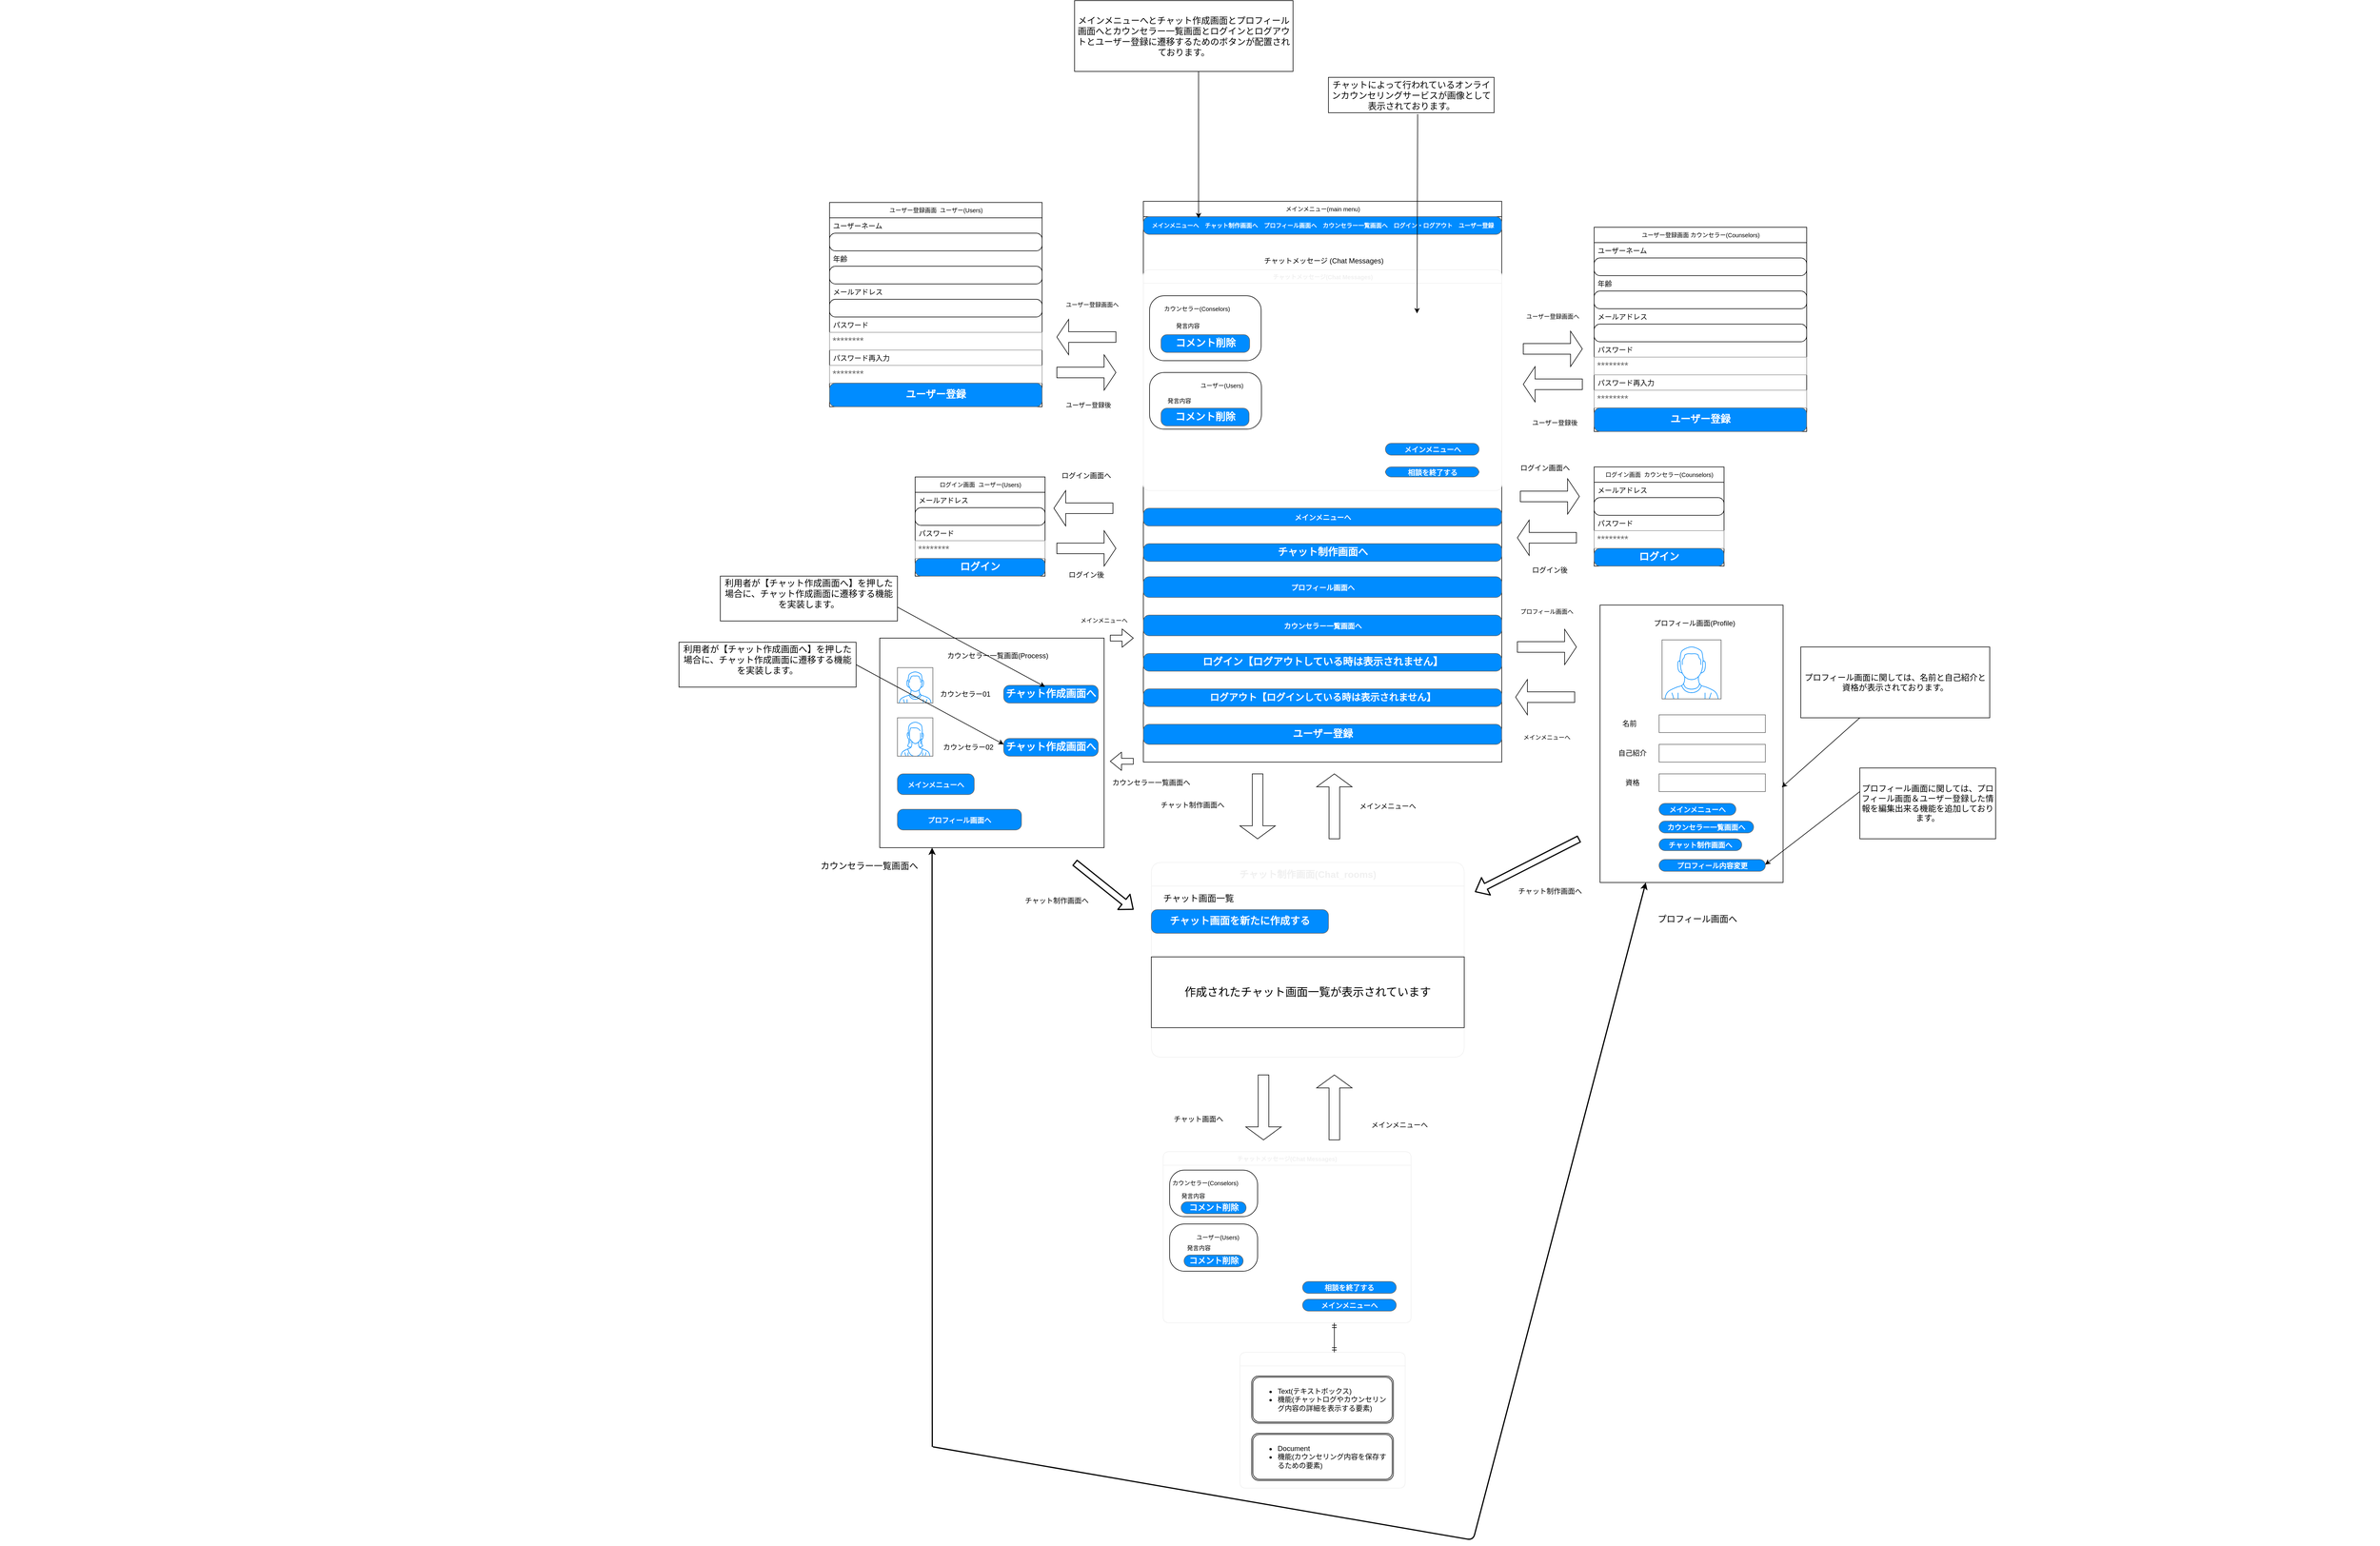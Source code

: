 <mxfile>
    <diagram id="nMnuXORbZ245L0lCiLTD" name="ページ1">
        <mxGraphModel dx="3213" dy="1454" grid="1" gridSize="10" guides="1" tooltips="1" connect="1" arrows="1" fold="1" page="1" pageScale="1" pageWidth="827" pageHeight="1169" math="0" shadow="0">
            <root>
                <mxCell id="0"/>
                <mxCell id="1" parent="0"/>
                <mxCell id="499" value="チャットメッセージ(Chat Messages)" style="swimlane;whiteSpace=wrap;html=1;rounded=1;dashed=0;strokeColor=rgb(240, 240, 240);fontFamily=Helvetica;fontSize=10;fontColor=rgb(240, 240, 240);fillColor=none;align=center;" parent="1" vertex="1">
                    <mxGeometry x="230" y="1500" width="420" height="290" as="geometry"/>
                </mxCell>
                <mxCell id="501" value="発言内容" style="text;html=1;strokeColor=none;fillColor=none;align=center;verticalAlign=middle;whiteSpace=wrap;rounded=0;fontSize=10;" parent="499" vertex="1">
                    <mxGeometry x="20" y="150" width="81" height="25" as="geometry"/>
                </mxCell>
                <mxCell id="502" value="&lt;font style=&quot;font-size: 14px;&quot;&gt;コメント削除&lt;/font&gt;" style="strokeWidth=1;shadow=0;dashed=0;align=center;html=1;shape=mxgraph.mockup.buttons.button;strokeColor=#666666;fontColor=#ffffff;mainText=;buttonStyle=round;fontSize=17;fontStyle=1;fillColor=#008cff;whiteSpace=wrap;" parent="499" vertex="1">
                    <mxGeometry x="35.5" y="175" width="100" height="20" as="geometry"/>
                </mxCell>
                <mxCell id="773" value="&lt;font style=&quot;font-size: 12px;&quot;&gt;メインメニューへ&lt;/font&gt;" style="strokeWidth=1;shadow=0;dashed=0;align=center;html=1;shape=mxgraph.mockup.buttons.button;strokeColor=#666666;fontColor=#ffffff;mainText=;buttonStyle=round;fontSize=17;fontStyle=1;fillColor=#008cff;whiteSpace=wrap;" parent="499" vertex="1">
                    <mxGeometry x="236.25" y="250" width="158.5" height="20" as="geometry"/>
                </mxCell>
                <mxCell id="1051" value="&lt;span style=&quot;font-size: 12px;&quot;&gt;相談を終了する&lt;/span&gt;" style="strokeWidth=1;shadow=0;dashed=0;align=center;html=1;shape=mxgraph.mockup.buttons.button;strokeColor=#666666;fontColor=#ffffff;mainText=;buttonStyle=round;fontSize=17;fontStyle=1;fillColor=#008cff;whiteSpace=wrap;" parent="499" vertex="1">
                    <mxGeometry x="236.25" y="220" width="158.5" height="20" as="geometry"/>
                </mxCell>
                <mxCell id="1909" value="カウンセラー(Conselors)" style="html=1;align=center;verticalAlign=top;rounded=1;absoluteArcSize=1;arcSize=50;dashed=0;spacingTop=10;spacingRight=30;fontSize=10;fillColor=none;" parent="499" vertex="1">
                    <mxGeometry x="11" y="31.25" width="149" height="78.75" as="geometry"/>
                </mxCell>
                <mxCell id="504" value="発言内容" style="text;html=1;strokeColor=none;fillColor=none;align=center;verticalAlign=middle;whiteSpace=wrap;rounded=0;fontSize=10;" parent="499" vertex="1">
                    <mxGeometry x="11" y="60" width="80" height="30" as="geometry"/>
                </mxCell>
                <mxCell id="505" value="&lt;font style=&quot;font-size: 14px;&quot;&gt;コメント削除&lt;/font&gt;" style="strokeWidth=1;shadow=0;dashed=0;align=center;html=1;shape=mxgraph.mockup.buttons.button;strokeColor=#666666;fontColor=#ffffff;mainText=;buttonStyle=round;fontSize=17;fontStyle=1;fillColor=#008cff;whiteSpace=wrap;" parent="499" vertex="1">
                    <mxGeometry x="30.5" y="85" width="110" height="20" as="geometry"/>
                </mxCell>
                <mxCell id="1911" value="ユーザー(Users)" style="html=1;align=right;verticalAlign=top;rounded=1;absoluteArcSize=1;arcSize=50;dashed=0;spacingTop=10;spacingRight=30;fontSize=10;fillColor=none;" parent="499" vertex="1">
                    <mxGeometry x="11" y="122.5" width="149" height="80" as="geometry"/>
                </mxCell>
                <mxCell id="421" value="カウンセリング内容記録と管理画面" style="swimlane;whiteSpace=wrap;html=1;rounded=1;dashed=0;strokeColor=rgb(240, 240, 240);fontFamily=Helvetica;fontSize=10;fontColor=#FFFFFF;startSize=23;fillColor=none;direction=east;" parent="1" vertex="1">
                    <mxGeometry x="360" y="1840" width="280" height="230" as="geometry"/>
                </mxCell>
                <mxCell id="422" value="&lt;ul&gt;&lt;li&gt;&lt;span style=&quot;background-color: initial;&quot;&gt;Text(テキストボックス)&lt;/span&gt;&lt;/li&gt;&lt;li&gt;機能(チャットログやカウンセリング内容の詳細を表示する要素)&lt;/li&gt;&lt;/ul&gt;" style="shape=ext;double=1;rounded=1;whiteSpace=wrap;html=1;align=left;" parent="421" vertex="1">
                    <mxGeometry x="20" y="40" width="240" height="80" as="geometry"/>
                </mxCell>
                <mxCell id="423" value="&lt;ul&gt;&lt;li&gt;Document&lt;/li&gt;&lt;li&gt;機能(カウンセリング内容を保存するための要素)&lt;/li&gt;&lt;/ul&gt;" style="shape=ext;double=1;rounded=1;whiteSpace=wrap;html=1;align=left;" parent="421" vertex="1">
                    <mxGeometry x="20" y="137" width="240" height="80" as="geometry"/>
                </mxCell>
                <mxCell id="651" value="" style="rounded=0;whiteSpace=wrap;html=1;" parent="1" vertex="1">
                    <mxGeometry x="970" y="574" width="310" height="470" as="geometry"/>
                </mxCell>
                <mxCell id="652" value="プロフィール画面(Profile)" style="text;html=1;strokeColor=none;fillColor=none;align=center;verticalAlign=middle;whiteSpace=wrap;rounded=0;" parent="1" vertex="1">
                    <mxGeometry x="995" y="590" width="270" height="30" as="geometry"/>
                </mxCell>
                <mxCell id="653" value="" style="verticalLabelPosition=bottom;shadow=0;dashed=0;align=center;html=1;verticalAlign=top;strokeWidth=1;shape=mxgraph.mockup.containers.userMale;strokeColor=#666666;strokeColor2=#008cff;" parent="1" vertex="1">
                    <mxGeometry x="1075" y="633" width="100" height="100" as="geometry"/>
                </mxCell>
                <mxCell id="654" value="名前" style="text;html=1;strokeColor=none;fillColor=none;align=center;verticalAlign=middle;whiteSpace=wrap;rounded=0;" parent="1" vertex="1">
                    <mxGeometry x="990" y="760" width="60" height="30" as="geometry"/>
                </mxCell>
                <mxCell id="657" value="" style="strokeWidth=1;shadow=0;dashed=0;align=center;html=1;shape=mxgraph.mockup.text.textBox;fontColor=#666666;align=left;fontSize=17;spacingLeft=4;spacingTop=-3;strokeColor=#666666;mainText=" parent="1" vertex="1">
                    <mxGeometry x="1070" y="760" width="180" height="30" as="geometry"/>
                </mxCell>
                <mxCell id="658" value="自己紹介" style="text;html=1;strokeColor=none;fillColor=none;align=center;verticalAlign=middle;whiteSpace=wrap;rounded=0;" parent="1" vertex="1">
                    <mxGeometry x="995" y="810" width="60" height="30" as="geometry"/>
                </mxCell>
                <mxCell id="659" value="" style="strokeWidth=1;shadow=0;dashed=0;align=center;html=1;shape=mxgraph.mockup.text.textBox;fontColor=#666666;align=left;fontSize=17;spacingLeft=4;spacingTop=-3;strokeColor=#666666;mainText=" parent="1" vertex="1">
                    <mxGeometry x="1070" y="810" width="180" height="30" as="geometry"/>
                </mxCell>
                <mxCell id="660" value="資格" style="text;html=1;strokeColor=none;fillColor=none;align=center;verticalAlign=middle;whiteSpace=wrap;rounded=0;" parent="1" vertex="1">
                    <mxGeometry x="990" y="860" width="70" height="30" as="geometry"/>
                </mxCell>
                <mxCell id="661" value="" style="strokeWidth=1;shadow=0;dashed=0;align=center;html=1;shape=mxgraph.mockup.text.textBox;fontColor=#666666;align=left;fontSize=17;spacingLeft=4;spacingTop=-3;strokeColor=#666666;mainText=" parent="1" vertex="1">
                    <mxGeometry x="1070" y="860" width="180" height="30" as="geometry"/>
                </mxCell>
                <mxCell id="664" value="&lt;font style=&quot;font-size: 12px;&quot;&gt;メインメニューへ&lt;/font&gt;" style="strokeWidth=1;shadow=0;dashed=0;align=center;html=1;shape=mxgraph.mockup.buttons.button;strokeColor=#666666;fontColor=#ffffff;mainText=;buttonStyle=round;fontSize=17;fontStyle=1;fillColor=#008cff;whiteSpace=wrap;" parent="1" vertex="1">
                    <mxGeometry x="1070" y="910" width="130" height="20" as="geometry"/>
                </mxCell>
                <mxCell id="666" value="&lt;span style=&quot;font-size: 12px;&quot;&gt;カウンセラー一覧画面へ&lt;/span&gt;" style="strokeWidth=1;shadow=0;dashed=0;align=center;html=1;shape=mxgraph.mockup.buttons.button;strokeColor=#666666;fontColor=#ffffff;mainText=;buttonStyle=round;fontSize=17;fontStyle=1;fillColor=#008cff;whiteSpace=wrap;" parent="1" vertex="1">
                    <mxGeometry x="1070" y="940" width="160" height="20" as="geometry"/>
                </mxCell>
                <mxCell id="669" value="カウンセラー一覧画面(Process)" style="text;html=1;strokeColor=none;fillColor=none;align=center;verticalAlign=middle;whiteSpace=wrap;rounded=0;fontSize=12;" parent="1" vertex="1">
                    <mxGeometry x="-220" y="645" width="340" height="30" as="geometry"/>
                </mxCell>
                <mxCell id="670" value="" style="verticalLabelPosition=bottom;shadow=0;dashed=0;align=center;html=1;verticalAlign=top;strokeWidth=1;shape=mxgraph.mockup.containers.userMale;strokeColor=#666666;strokeColor2=#008cff;fontSize=12;" parent="1" vertex="1">
                    <mxGeometry x="-220" y="680" width="60" height="60" as="geometry"/>
                </mxCell>
                <mxCell id="672" value="" style="verticalLabelPosition=bottom;shadow=0;dashed=0;align=center;html=1;verticalAlign=top;strokeWidth=1;shape=mxgraph.mockup.containers.userFemale;strokeColor=#666666;strokeColor2=#008cff;fontSize=12;" parent="1" vertex="1">
                    <mxGeometry x="-220" y="765" width="60" height="65" as="geometry"/>
                </mxCell>
                <mxCell id="673" value="カウンセラー01" style="text;html=1;strokeColor=none;fillColor=none;align=center;verticalAlign=middle;whiteSpace=wrap;rounded=0;fontSize=12;" parent="1" vertex="1">
                    <mxGeometry x="-150" y="710" width="90" height="30" as="geometry"/>
                </mxCell>
                <mxCell id="674" value="チャット作成画面へ" style="strokeWidth=1;shadow=0;dashed=0;align=center;html=1;shape=mxgraph.mockup.buttons.button;strokeColor=#666666;fontColor=#ffffff;mainText=;buttonStyle=round;fontSize=17;fontStyle=1;fillColor=#008cff;whiteSpace=wrap;" parent="1" vertex="1">
                    <mxGeometry x="-40" y="800" width="160" height="30" as="geometry"/>
                </mxCell>
                <mxCell id="677" value="チャット作成画面へ" style="strokeWidth=1;shadow=0;dashed=0;align=center;html=1;shape=mxgraph.mockup.buttons.button;strokeColor=#666666;fontColor=#ffffff;mainText=;buttonStyle=round;fontSize=17;fontStyle=1;fillColor=#008cff;whiteSpace=wrap;" parent="1" vertex="1">
                    <mxGeometry x="-40" y="710" width="160" height="30" as="geometry"/>
                </mxCell>
                <mxCell id="678" value="カウンセラー02" style="text;html=1;strokeColor=none;fillColor=none;align=center;verticalAlign=middle;whiteSpace=wrap;rounded=0;fontSize=12;" parent="1" vertex="1">
                    <mxGeometry x="-150" y="800" width="100" height="30" as="geometry"/>
                </mxCell>
                <mxCell id="680" value="&lt;span style=&quot;font-size: 12px;&quot;&gt;プロフィール画面へ&lt;/span&gt;" style="strokeWidth=1;shadow=0;dashed=0;align=center;html=1;shape=mxgraph.mockup.buttons.button;strokeColor=#666666;fontColor=#ffffff;mainText=;buttonStyle=round;fontSize=17;fontStyle=1;fillColor=#008cff;whiteSpace=wrap;" parent="1" vertex="1">
                    <mxGeometry x="-220" y="920" width="210" height="35" as="geometry"/>
                </mxCell>
                <mxCell id="681" value="&lt;font style=&quot;font-size: 12px;&quot;&gt;メインメニューへ&lt;/font&gt;" style="strokeWidth=1;shadow=0;dashed=0;align=center;html=1;shape=mxgraph.mockup.buttons.button;strokeColor=#666666;fontColor=#ffffff;mainText=;buttonStyle=round;fontSize=17;fontStyle=1;fillColor=#008cff;whiteSpace=wrap;" parent="1" vertex="1">
                    <mxGeometry x="-220" y="860" width="130" height="35" as="geometry"/>
                </mxCell>
                <mxCell id="779" value="" style="endArrow=classic;html=1;" parent="1" edge="1">
                    <mxGeometry width="50" height="50" relative="1" as="geometry">
                        <mxPoint x="-190" y="580" as="sourcePoint"/>
                        <mxPoint x="-190" y="580" as="targetPoint"/>
                    </mxGeometry>
                </mxCell>
                <mxCell id="931" value="" style="shape=singleArrow;whiteSpace=wrap;html=1;fillColor=none;" parent="1" vertex="1">
                    <mxGeometry x="835" y="360" width="100" height="60" as="geometry"/>
                </mxCell>
                <mxCell id="932" value="" style="shape=singleArrow;direction=west;whiteSpace=wrap;html=1;fillColor=none;" parent="1" vertex="1">
                    <mxGeometry x="830" y="430" width="100" height="60" as="geometry"/>
                </mxCell>
                <mxCell id="934" value="" style="shape=singleArrow;direction=west;whiteSpace=wrap;html=1;fillColor=none;" parent="1" vertex="1">
                    <mxGeometry x="840" y="170" width="100" height="60" as="geometry"/>
                </mxCell>
                <mxCell id="941" value="" style="shape=singleArrow;direction=north;whiteSpace=wrap;html=1;fillColor=none;" parent="1" vertex="1">
                    <mxGeometry x="490" y="860" width="60" height="110" as="geometry"/>
                </mxCell>
                <mxCell id="943" value="" style="shape=singleArrow;direction=south;whiteSpace=wrap;html=1;fillColor=none;" parent="1" vertex="1">
                    <mxGeometry x="360" y="860" width="60" height="110" as="geometry"/>
                </mxCell>
                <mxCell id="952" value="" style="shape=singleArrow;whiteSpace=wrap;html=1;fillColor=none;" parent="1" vertex="1">
                    <mxGeometry x="50" y="448" width="100" height="60" as="geometry"/>
                </mxCell>
                <mxCell id="961" value="" style="shape=singleArrow;whiteSpace=wrap;html=1;fillColor=none;" parent="1" vertex="1">
                    <mxGeometry x="830" y="615" width="100" height="60" as="geometry"/>
                </mxCell>
                <mxCell id="963" value="" style="shape=singleArrow;direction=west;whiteSpace=wrap;html=1;fillColor=none;" parent="1" vertex="1">
                    <mxGeometry x="827" y="700" width="100" height="60" as="geometry"/>
                </mxCell>
                <mxCell id="976" value="" style="shape=flexArrow;endArrow=classic;html=1;" parent="1" edge="1">
                    <mxGeometry width="50" height="50" relative="1" as="geometry">
                        <mxPoint x="140" y="630" as="sourcePoint"/>
                        <mxPoint x="180" y="630" as="targetPoint"/>
                    </mxGeometry>
                </mxCell>
                <mxCell id="977" value="" style="shape=flexArrow;endArrow=classic;html=1;" parent="1" edge="1">
                    <mxGeometry width="50" height="50" relative="1" as="geometry">
                        <mxPoint x="180" y="838.67" as="sourcePoint"/>
                        <mxPoint x="140" y="838.67" as="targetPoint"/>
                    </mxGeometry>
                </mxCell>
                <mxCell id="1004" value="&lt;font style=&quot;font-size: 12px;&quot;&gt;ログイン後&lt;/font&gt;" style="text;html=1;strokeColor=none;fillColor=none;align=center;verticalAlign=middle;whiteSpace=wrap;rounded=0;fontSize=10;" parent="1" vertex="1">
                    <mxGeometry x="830" y="500" width="110" height="30" as="geometry"/>
                </mxCell>
                <mxCell id="1007" value="&lt;font style=&quot;font-size: 11px;&quot;&gt;ユーザー登録後&lt;/font&gt;" style="text;html=1;strokeColor=none;fillColor=none;align=center;verticalAlign=middle;whiteSpace=wrap;rounded=0;fontSize=10;" parent="1" vertex="1">
                    <mxGeometry x="840" y="250" width="107" height="30" as="geometry"/>
                </mxCell>
                <mxCell id="1011" value="" style="shape=singleArrow;whiteSpace=wrap;html=1;fillColor=none;" parent="1" vertex="1">
                    <mxGeometry x="840" y="110" width="100" height="60" as="geometry"/>
                </mxCell>
                <mxCell id="1014" value="ログイン画面へ" style="text;html=1;strokeColor=none;fillColor=none;align=center;verticalAlign=middle;whiteSpace=wrap;rounded=0;fontSize=12;" parent="1" vertex="1">
                    <mxGeometry x="827" y="327" width="100" height="30" as="geometry"/>
                </mxCell>
                <mxCell id="1015" value="&lt;font style=&quot;font-size: 10px;&quot;&gt;ユーザー登録画面へ&lt;/font&gt;" style="text;html=1;strokeColor=none;fillColor=none;align=center;verticalAlign=middle;whiteSpace=wrap;rounded=0;fontSize=12;" parent="1" vertex="1">
                    <mxGeometry x="840" y="70" width="100" height="30" as="geometry"/>
                </mxCell>
                <mxCell id="1016" value="プロフィール画面へ" style="text;html=1;strokeColor=none;fillColor=none;align=center;verticalAlign=middle;whiteSpace=wrap;rounded=0;fontSize=10;" parent="1" vertex="1">
                    <mxGeometry x="830" y="570" width="100" height="30" as="geometry"/>
                </mxCell>
                <mxCell id="1017" value="メインメニューへ" style="text;html=1;strokeColor=none;fillColor=none;align=center;verticalAlign=middle;whiteSpace=wrap;rounded=0;fontSize=10;" parent="1" vertex="1">
                    <mxGeometry x="830" y="782.5" width="100" height="30" as="geometry"/>
                </mxCell>
                <mxCell id="1018" value="&lt;font style=&quot;font-size: 12px;&quot;&gt;メインメニューへ&lt;/font&gt;" style="text;html=1;strokeColor=none;fillColor=none;align=center;verticalAlign=middle;whiteSpace=wrap;rounded=0;fontSize=10;" parent="1" vertex="1">
                    <mxGeometry x="540" y="900" width="141" height="30" as="geometry"/>
                </mxCell>
                <mxCell id="1026" value="&lt;font style=&quot;font-size: 10px;&quot;&gt;ユーザー登録画面へ&lt;/font&gt;" style="text;html=1;strokeColor=none;fillColor=none;align=center;verticalAlign=middle;whiteSpace=wrap;rounded=0;fontSize=12;" parent="1" vertex="1">
                    <mxGeometry x="60" y="50" width="100" height="30" as="geometry"/>
                </mxCell>
                <mxCell id="1028" value="&lt;font style=&quot;font-size: 12px;&quot;&gt;ログイン後&lt;/font&gt;" style="text;html=1;strokeColor=none;fillColor=none;align=center;verticalAlign=middle;whiteSpace=wrap;rounded=0;fontSize=10;" parent="1" vertex="1">
                    <mxGeometry x="45" y="508" width="110" height="30" as="geometry"/>
                </mxCell>
                <mxCell id="1030" value="メインメニューへ" style="text;html=1;strokeColor=none;fillColor=none;align=center;verticalAlign=middle;whiteSpace=wrap;rounded=0;fontSize=10;" parent="1" vertex="1">
                    <mxGeometry x="80" y="585" width="100" height="30" as="geometry"/>
                </mxCell>
                <mxCell id="1031" value="カウンセラー一覧画面へ" style="text;html=1;strokeColor=none;fillColor=none;align=center;verticalAlign=middle;whiteSpace=wrap;rounded=0;fontSize=12;" parent="1" vertex="1">
                    <mxGeometry x="130" y="860" width="160" height="30" as="geometry"/>
                </mxCell>
                <mxCell id="1041" value="カウンセラー一覧画面へ" style="text;html=1;strokeColor=none;fillColor=none;align=center;verticalAlign=middle;whiteSpace=wrap;rounded=0;fontSize=15;" parent="1" vertex="1">
                    <mxGeometry x="-370" y="1000" width="205" height="30" as="geometry"/>
                </mxCell>
                <mxCell id="1043" value="プロフィール画面へ" style="text;html=1;strokeColor=none;fillColor=none;align=center;verticalAlign=middle;whiteSpace=wrap;rounded=0;fontSize=15;" parent="1" vertex="1">
                    <mxGeometry x="1050" y="1090" width="170" height="30" as="geometry"/>
                </mxCell>
                <mxCell id="1148" value="　　　　　　　　　　　　　　　　　" style="text;html=1;strokeColor=none;fillColor=none;align=center;verticalAlign=middle;whiteSpace=wrap;rounded=0;fontSize=12;" parent="1" vertex="1">
                    <mxGeometry x="-1740" y="1200" width="850" height="30" as="geometry"/>
                </mxCell>
                <mxCell id="1387" value="　　　　　　　　　　　　　　　　　" style="text;html=1;strokeColor=none;fillColor=none;align=center;verticalAlign=middle;whiteSpace=wrap;rounded=0;fontSize=12;" parent="1" vertex="1">
                    <mxGeometry x="1840" y="660" width="450" height="30" as="geometry"/>
                </mxCell>
                <mxCell id="1522" value="メインメニュー(main menu)" style="swimlane;fontStyle=0;childLayout=stackLayout;horizontal=1;startSize=26;fillColor=none;horizontalStack=0;resizeParent=1;resizeParentMax=0;resizeLast=0;collapsible=1;marginBottom=0;html=1;align=center;fontSize=10;" parent="1" vertex="1">
                    <mxGeometry x="196.5" y="-110" width="607" height="950" as="geometry"/>
                </mxCell>
                <mxCell id="1523" value="&lt;div style=&quot;font-size: 10px;&quot;&gt;&lt;font style=&quot;font-size: 10px; background-color: initial;&quot;&gt;メインメニューへ　チャット制作画面へ　プロフィール画面へ　カウンセラー一覧画面へ　ログイン・ログアウト　ユーザー登録&lt;/font&gt;&lt;span style=&quot;background-color: initial; font-size: 10px;&quot;&gt;　&lt;/span&gt;&lt;/div&gt;" style="strokeWidth=1;shadow=0;dashed=0;align=center;html=1;shape=mxgraph.mockup.buttons.button;strokeColor=#666666;fontColor=#ffffff;mainText=;buttonStyle=round;fontSize=10;fontStyle=1;fillColor=#008cff;whiteSpace=wrap;" parent="1522" vertex="1">
                    <mxGeometry y="26" width="607" height="30" as="geometry"/>
                </mxCell>
                <mxCell id="1524" value="&amp;nbsp; &amp;nbsp; &amp;nbsp; &amp;nbsp; &amp;nbsp; &amp;nbsp; &amp;nbsp; &amp;nbsp; &amp;nbsp; &amp;nbsp; &amp;nbsp; &amp;nbsp; &amp;nbsp; &amp;nbsp; &amp;nbsp; &amp;nbsp; &amp;nbsp; &amp;nbsp; &amp;nbsp; &amp;nbsp; &amp;nbsp; &amp;nbsp; &amp;nbsp; &amp;nbsp; &amp;nbsp; &amp;nbsp; &amp;nbsp; &amp;nbsp; &amp;nbsp; &amp;nbsp; &amp;nbsp; &amp;nbsp; &amp;nbsp; &amp;nbsp; &amp;nbsp; &amp;nbsp; &amp;nbsp; &amp;nbsp; &amp;nbsp; &amp;nbsp; &amp;nbsp; &amp;nbsp; &amp;nbsp; &amp;nbsp; &amp;nbsp; &amp;nbsp; &amp;nbsp; &amp;nbsp; &amp;nbsp; &amp;nbsp; &amp;nbsp; &amp;nbsp; &amp;nbsp; &amp;nbsp; &amp;nbsp; &amp;nbsp; &amp;nbsp; &amp;nbsp; &amp;nbsp; &amp;nbsp; &amp;nbsp; &amp;nbsp; &amp;nbsp; &amp;nbsp; &amp;nbsp; &amp;nbsp;" style="text;html=1;strokeColor=none;fillColor=none;align=center;verticalAlign=middle;whiteSpace=wrap;rounded=0;" parent="1522" vertex="1">
                    <mxGeometry y="56" width="607" height="30" as="geometry"/>
                </mxCell>
                <mxCell id="1525" value="&amp;nbsp; &amp;nbsp; &amp;nbsp; &amp;nbsp; &amp;nbsp; &amp;nbsp; &amp;nbsp; &amp;nbsp; &amp;nbsp; &amp;nbsp;チャットメッセージ (Chat Messages)&amp;nbsp; &amp;nbsp; &amp;nbsp; &amp;nbsp; &amp;nbsp; &amp;nbsp; &amp;nbsp; &amp;nbsp; &amp;nbsp;&amp;nbsp;" style="text;html=1;strokeColor=none;fillColor=none;align=center;verticalAlign=middle;whiteSpace=wrap;rounded=0;" parent="1522" vertex="1">
                    <mxGeometry y="86" width="607" height="30" as="geometry"/>
                </mxCell>
                <mxCell id="1526" value="チャットメッセージ(Chat Messages)" style="swimlane;whiteSpace=wrap;html=1;rounded=1;dashed=0;strokeColor=rgb(240, 240, 240);fontFamily=Helvetica;fontSize=10;fontColor=rgb(240, 240, 240);fillColor=none;align=center;" parent="1522" vertex="1">
                    <mxGeometry y="116" width="607" height="374" as="geometry"/>
                </mxCell>
                <mxCell id="1527" value="発言内容" style="text;html=1;strokeColor=none;fillColor=none;align=center;verticalAlign=middle;whiteSpace=wrap;rounded=0;fontSize=10;" parent="1526" vertex="1">
                    <mxGeometry x="20" y="209.5" width="81" height="25" as="geometry"/>
                </mxCell>
                <mxCell id="1528" value="コメント削除" style="strokeWidth=1;shadow=0;dashed=0;align=center;html=1;shape=mxgraph.mockup.buttons.button;strokeColor=#666666;fontColor=#ffffff;mainText=;buttonStyle=round;fontSize=17;fontStyle=1;fillColor=#008cff;whiteSpace=wrap;" parent="1526" vertex="1">
                    <mxGeometry x="30" y="234.5" width="149" height="30" as="geometry"/>
                </mxCell>
                <mxCell id="1529" value="カウンセラー(Conselors)" style="html=1;align=center;verticalAlign=top;rounded=1;absoluteArcSize=1;arcSize=50;dashed=0;spacingTop=10;spacingRight=30;fontSize=10;fillColor=none;" parent="1526" vertex="1">
                    <mxGeometry x="10.5" y="44" width="189" height="110" as="geometry"/>
                </mxCell>
                <mxCell id="1530" value="発言内容" style="text;html=1;strokeColor=none;fillColor=none;align=center;verticalAlign=middle;whiteSpace=wrap;rounded=0;fontSize=10;" parent="1526" vertex="1">
                    <mxGeometry x="30" y="80" width="90" height="30" as="geometry"/>
                </mxCell>
                <mxCell id="1531" value="コメント削除" style="strokeWidth=1;shadow=0;dashed=0;align=center;html=1;shape=mxgraph.mockup.buttons.button;strokeColor=#666666;fontColor=#ffffff;mainText=;buttonStyle=round;fontSize=17;fontStyle=1;fillColor=#008cff;whiteSpace=wrap;" parent="1526" vertex="1">
                    <mxGeometry x="30" y="110" width="150" height="30" as="geometry"/>
                </mxCell>
                <mxCell id="1532" value="ユーザー(Users)" style="html=1;align=right;verticalAlign=top;rounded=1;absoluteArcSize=1;arcSize=50;dashed=0;spacingTop=10;spacingRight=30;fontSize=10;fillColor=none;" parent="1526" vertex="1">
                    <mxGeometry x="10.5" y="174" width="189.5" height="96" as="geometry"/>
                </mxCell>
                <mxCell id="1533" value="&lt;span style=&quot;font-size: 12px;&quot;&gt;メインメニューへ&lt;/span&gt;" style="strokeWidth=1;shadow=0;dashed=0;align=center;html=1;shape=mxgraph.mockup.buttons.button;strokeColor=#666666;fontColor=#ffffff;mainText=;buttonStyle=round;fontSize=17;fontStyle=1;fillColor=#008cff;whiteSpace=wrap;" parent="1526" vertex="1">
                    <mxGeometry x="410" y="294" width="158.5" height="20" as="geometry"/>
                </mxCell>
                <mxCell id="1534" value="&lt;span style=&quot;font-size: 12px;&quot;&gt;相談を終了する&lt;/span&gt;" style="strokeWidth=1;shadow=0;dashed=0;align=center;html=1;shape=mxgraph.mockup.buttons.button;strokeColor=#666666;fontColor=#ffffff;mainText=;buttonStyle=round;fontSize=17;fontStyle=1;fillColor=#008cff;whiteSpace=wrap;" parent="1526" vertex="1">
                    <mxGeometry x="410" y="334" width="158.5" height="17" as="geometry"/>
                </mxCell>
                <mxCell id="1535" value="&amp;nbsp; &amp;nbsp; &amp;nbsp; &amp;nbsp; &amp;nbsp; &amp;nbsp; &amp;nbsp; &amp;nbsp; &amp;nbsp; &amp;nbsp; &amp;nbsp; &amp;nbsp; &amp;nbsp; &amp;nbsp; &amp;nbsp; &amp;nbsp; &amp;nbsp; &amp;nbsp; &amp;nbsp; &amp;nbsp; &amp;nbsp; &amp;nbsp; &amp;nbsp; &amp;nbsp; &amp;nbsp; &amp;nbsp; &amp;nbsp; &amp;nbsp; &amp;nbsp; &amp;nbsp; &amp;nbsp; &amp;nbsp; &amp;nbsp; &amp;nbsp; &amp;nbsp; &amp;nbsp; &amp;nbsp; &amp;nbsp; &amp;nbsp; &amp;nbsp; &amp;nbsp; &amp;nbsp; &amp;nbsp; &amp;nbsp; &amp;nbsp; &amp;nbsp; &amp;nbsp; &amp;nbsp; &amp;nbsp; &amp;nbsp; &amp;nbsp; &amp;nbsp; &amp;nbsp; &amp;nbsp; &amp;nbsp; &amp;nbsp; &amp;nbsp; &amp;nbsp; &amp;nbsp; &amp;nbsp; &amp;nbsp; &amp;nbsp; &amp;nbsp; &amp;nbsp; &amp;nbsp; &amp;nbsp; &amp;nbsp;&amp;nbsp;" style="text;html=1;strokeColor=none;fillColor=none;align=center;verticalAlign=middle;whiteSpace=wrap;rounded=0;" parent="1522" vertex="1">
                    <mxGeometry y="490" width="607" height="30" as="geometry"/>
                </mxCell>
                <mxCell id="1536" value="&lt;span style=&quot;font-size: 12px;&quot;&gt;メインメニューへ&lt;/span&gt;" style="strokeWidth=1;shadow=0;dashed=0;align=center;html=1;shape=mxgraph.mockup.buttons.button;strokeColor=#666666;fontColor=#ffffff;mainText=;buttonStyle=round;fontSize=17;fontStyle=1;fillColor=#008cff;whiteSpace=wrap;" parent="1522" vertex="1">
                    <mxGeometry y="520" width="607" height="30" as="geometry"/>
                </mxCell>
                <mxCell id="1537" value="&amp;nbsp; &amp;nbsp; &amp;nbsp; &amp;nbsp; &amp;nbsp; &amp;nbsp; &amp;nbsp; &amp;nbsp; &amp;nbsp; &amp;nbsp; &amp;nbsp; &amp;nbsp; &amp;nbsp; &amp;nbsp; &amp;nbsp; &amp;nbsp; &amp;nbsp; &amp;nbsp; &amp;nbsp; &amp;nbsp; &amp;nbsp; &amp;nbsp; &amp;nbsp; &amp;nbsp; &amp;nbsp; &amp;nbsp; &amp;nbsp; &amp;nbsp; &amp;nbsp; &amp;nbsp; &amp;nbsp; &amp;nbsp; &amp;nbsp; &amp;nbsp; &amp;nbsp; &amp;nbsp; &amp;nbsp; &amp;nbsp; &amp;nbsp; &amp;nbsp; &amp;nbsp; &amp;nbsp; &amp;nbsp; &amp;nbsp; &amp;nbsp; &amp;nbsp; &amp;nbsp; &amp;nbsp; &amp;nbsp; &amp;nbsp; &amp;nbsp; &amp;nbsp; &amp;nbsp; &amp;nbsp; &amp;nbsp; &amp;nbsp; &amp;nbsp; &amp;nbsp; &amp;nbsp; &amp;nbsp; &amp;nbsp; &amp;nbsp; &amp;nbsp; &amp;nbsp; &amp;nbsp; &amp;nbsp;" style="text;html=1;strokeColor=none;fillColor=none;align=center;verticalAlign=middle;whiteSpace=wrap;rounded=0;" parent="1522" vertex="1">
                    <mxGeometry y="550" width="607" height="30" as="geometry"/>
                </mxCell>
                <mxCell id="1538" value="チャット制作画面へ" style="strokeWidth=1;shadow=0;dashed=0;align=center;html=1;shape=mxgraph.mockup.buttons.button;strokeColor=#666666;fontColor=#ffffff;mainText=;buttonStyle=round;fontSize=17;fontStyle=1;fillColor=#008cff;whiteSpace=wrap;" parent="1522" vertex="1">
                    <mxGeometry y="580" width="607" height="30" as="geometry"/>
                </mxCell>
                <mxCell id="1539" style="text;strokeColor=none;fillColor=none;align=left;verticalAlign=top;spacingLeft=4;spacingRight=4;overflow=hidden;rotatable=0;points=[[0,0.5],[1,0.5]];portConstraint=eastwest;whiteSpace=wrap;html=1;" parent="1522" vertex="1">
                    <mxGeometry y="610" width="607" height="26" as="geometry"/>
                </mxCell>
                <mxCell id="1540" value="&lt;span style=&quot;font-size: 12px;&quot;&gt;プロフィール画面へ&lt;/span&gt;" style="strokeWidth=1;shadow=0;dashed=0;align=center;html=1;shape=mxgraph.mockup.buttons.button;strokeColor=#666666;fontColor=#ffffff;mainText=;buttonStyle=round;fontSize=17;fontStyle=1;fillColor=#008cff;whiteSpace=wrap;" parent="1522" vertex="1">
                    <mxGeometry y="636" width="607" height="35" as="geometry"/>
                </mxCell>
                <mxCell id="1541" value="　　　　　　　　　　　　　　　　　" style="text;html=1;strokeColor=none;fillColor=none;align=center;verticalAlign=middle;whiteSpace=wrap;rounded=0;fontSize=12;" parent="1522" vertex="1">
                    <mxGeometry y="671" width="607" height="30" as="geometry"/>
                </mxCell>
                <mxCell id="1542" value="&lt;span style=&quot;font-size: 12px;&quot;&gt;カウンセラー一覧画面へ&lt;/span&gt;" style="strokeWidth=1;shadow=0;dashed=0;align=center;html=1;shape=mxgraph.mockup.buttons.button;strokeColor=#666666;fontColor=#ffffff;mainText=;buttonStyle=round;fontSize=17;fontStyle=1;fillColor=#008cff;whiteSpace=wrap;" parent="1522" vertex="1">
                    <mxGeometry y="701" width="607" height="35" as="geometry"/>
                </mxCell>
                <mxCell id="1543" value="　　　　　　　　　　　　　　　　　" style="text;html=1;strokeColor=none;fillColor=none;align=center;verticalAlign=middle;whiteSpace=wrap;rounded=0;fontSize=12;" parent="1522" vertex="1">
                    <mxGeometry y="736" width="607" height="30" as="geometry"/>
                </mxCell>
                <mxCell id="1544" value="ログイン【ログアウトしている時は表示されません】" style="strokeWidth=1;shadow=0;dashed=0;align=center;html=1;shape=mxgraph.mockup.buttons.button;strokeColor=#666666;fontColor=#ffffff;mainText=;buttonStyle=round;fontSize=17;fontStyle=1;fillColor=#008cff;whiteSpace=wrap;" parent="1522" vertex="1">
                    <mxGeometry y="766" width="607" height="30" as="geometry"/>
                </mxCell>
                <mxCell id="1545" value="　　　　　　　　　　　　　　　　　" style="text;html=1;strokeColor=none;fillColor=none;align=center;verticalAlign=middle;whiteSpace=wrap;rounded=0;fontSize=12;" parent="1522" vertex="1">
                    <mxGeometry y="796" width="607" height="30" as="geometry"/>
                </mxCell>
                <mxCell id="1546" value="&lt;font style=&quot;font-size: 16px;&quot;&gt;ログアウト【ログインしている時は表示されません】&lt;/font&gt;" style="strokeWidth=1;shadow=0;dashed=0;align=center;html=1;shape=mxgraph.mockup.buttons.button;strokeColor=#666666;fontColor=#ffffff;mainText=;buttonStyle=round;fontSize=17;fontStyle=1;fillColor=#008cff;whiteSpace=wrap;" parent="1522" vertex="1">
                    <mxGeometry y="826" width="607" height="30" as="geometry"/>
                </mxCell>
                <mxCell id="1547" value="　　　　　　　　　　　　　　　　　" style="text;html=1;strokeColor=none;fillColor=none;align=center;verticalAlign=middle;whiteSpace=wrap;rounded=0;fontSize=12;" parent="1522" vertex="1">
                    <mxGeometry y="856" width="607" height="30" as="geometry"/>
                </mxCell>
                <mxCell id="1548" value="ユーザー登録" style="strokeWidth=1;shadow=0;dashed=0;align=center;html=1;shape=mxgraph.mockup.buttons.button;strokeColor=#666666;fontColor=#ffffff;mainText=;buttonStyle=round;fontSize=17;fontStyle=1;fillColor=#008cff;whiteSpace=wrap;" parent="1522" vertex="1">
                    <mxGeometry y="886" width="607" height="34" as="geometry"/>
                </mxCell>
                <mxCell id="1549" value="&amp;nbsp; &amp;nbsp; &amp;nbsp; &amp;nbsp; &amp;nbsp; &amp;nbsp; &amp;nbsp; &amp;nbsp; &amp;nbsp; &amp;nbsp; &amp;nbsp; &amp;nbsp; &amp;nbsp; &amp;nbsp; &amp;nbsp; &amp;nbsp; &amp;nbsp; &amp;nbsp; &amp;nbsp; &amp;nbsp; &amp;nbsp; &amp;nbsp; &amp;nbsp; &amp;nbsp; &amp;nbsp; &amp;nbsp; &amp;nbsp; &amp;nbsp; &amp;nbsp; &amp;nbsp; &amp;nbsp; &amp;nbsp; &amp;nbsp; &amp;nbsp; &amp;nbsp; &amp;nbsp; &amp;nbsp; &amp;nbsp; &amp;nbsp; &amp;nbsp; &amp;nbsp; &amp;nbsp; &amp;nbsp; &amp;nbsp; &amp;nbsp; &amp;nbsp; &amp;nbsp; &amp;nbsp; &amp;nbsp; &amp;nbsp; &amp;nbsp; &amp;nbsp; &amp;nbsp; &amp;nbsp; &amp;nbsp; &amp;nbsp; &amp;nbsp; &amp;nbsp; &amp;nbsp; &amp;nbsp; &amp;nbsp; &amp;nbsp; &amp;nbsp; &amp;nbsp; &amp;nbsp; &amp;nbsp;" style="text;html=1;strokeColor=none;fillColor=none;align=center;verticalAlign=middle;whiteSpace=wrap;rounded=0;" parent="1522" vertex="1">
                    <mxGeometry y="920" width="607" height="30" as="geometry"/>
                </mxCell>
                <mxCell id="1662" value="" style="endArrow=classic;html=1;fontSize=15;startArrow=none;exitX=0.182;exitY=1.04;exitDx=0;exitDy=0;exitPerimeter=0;" parent="1" edge="1">
                    <mxGeometry width="50" height="50" relative="1" as="geometry">
                        <mxPoint x="661.051" y="-257.6" as="sourcePoint"/>
                        <mxPoint x="660" y="80.0" as="targetPoint"/>
                        <Array as="points"/>
                    </mxGeometry>
                </mxCell>
                <mxCell id="1663" value="チャットによって行われているオンラインカウンセリングサービスが画像として表示されております。" style="rounded=0;whiteSpace=wrap;html=1;fontSize=15;fillColor=none;" parent="1" vertex="1">
                    <mxGeometry x="510" y="-320" width="280.5" height="60" as="geometry"/>
                </mxCell>
                <mxCell id="1715" value="&lt;font style=&quot;font-size: 14px;&quot;&gt;プロフィール画面に関しては、名前と自己紹介と資格が表示されております。&lt;br&gt;&lt;/font&gt;" style="rounded=0;whiteSpace=wrap;html=1;" parent="1" vertex="1">
                    <mxGeometry x="1310" y="645" width="320" height="120" as="geometry"/>
                </mxCell>
                <mxCell id="1717" value="" style="endArrow=classic;html=1;fontSize=10;entryX=0.993;entryY=0.657;entryDx=0;entryDy=0;entryPerimeter=0;" parent="1" target="651" edge="1">
                    <mxGeometry width="50" height="50" relative="1" as="geometry">
                        <mxPoint x="1410" y="765" as="sourcePoint"/>
                        <mxPoint x="1340" y="935" as="targetPoint"/>
                    </mxGeometry>
                </mxCell>
                <mxCell id="1726" value="ログイン画面&amp;nbsp; カウンセラー(Counselors)" style="swimlane;fontStyle=0;childLayout=stackLayout;horizontal=1;startSize=26;fillColor=none;horizontalStack=0;resizeParent=1;resizeParentMax=0;resizeLast=0;collapsible=1;marginBottom=0;html=1;fontSize=10;align=center;" parent="1" vertex="1">
                    <mxGeometry x="960" y="340" width="220" height="168" as="geometry"/>
                </mxCell>
                <mxCell id="1729" value="メールアドレス" style="text;strokeColor=none;fillColor=none;align=left;verticalAlign=top;spacingLeft=4;spacingRight=4;overflow=hidden;rotatable=0;points=[[0,0.5],[1,0.5]];portConstraint=eastwest;whiteSpace=wrap;html=1;" parent="1726" vertex="1">
                    <mxGeometry y="26" width="220" height="26" as="geometry"/>
                </mxCell>
                <mxCell id="1730" value="" style="strokeWidth=1;shadow=0;dashed=0;align=center;html=1;shape=mxgraph.mockup.buttons.button;mainText=;buttonStyle=round;fontSize=17;fontStyle=1;fillColor=none;whiteSpace=wrap;" parent="1726" vertex="1">
                    <mxGeometry y="52" width="220" height="30" as="geometry"/>
                </mxCell>
                <mxCell id="1731" value="パスワード" style="text;strokeColor=none;fillColor=none;align=left;verticalAlign=top;spacingLeft=4;spacingRight=4;overflow=hidden;rotatable=0;points=[[0,0.5],[1,0.5]];portConstraint=eastwest;whiteSpace=wrap;html=1;" parent="1726" vertex="1">
                    <mxGeometry y="82" width="220" height="26" as="geometry"/>
                </mxCell>
                <mxCell id="1732" value="********" style="strokeWidth=1;shadow=0;dashed=0;align=center;html=1;shape=mxgraph.mockup.forms.pwField;strokeColor=#999999;mainText=;align=left;fontColor=#666666;fontSize=17;spacingLeft=3;" parent="1726" vertex="1">
                    <mxGeometry y="108" width="220" height="30" as="geometry"/>
                </mxCell>
                <mxCell id="1733" value="ログイン" style="strokeWidth=1;shadow=0;dashed=0;align=center;html=1;shape=mxgraph.mockup.buttons.button;strokeColor=#666666;fontColor=#ffffff;mainText=;buttonStyle=round;fontSize=17;fontStyle=1;fillColor=#008cff;whiteSpace=wrap;" parent="1726" vertex="1">
                    <mxGeometry y="138" width="220" height="30" as="geometry"/>
                </mxCell>
                <mxCell id="1796" value="ログイン画面へ" style="text;html=1;strokeColor=none;fillColor=none;align=center;verticalAlign=middle;whiteSpace=wrap;rounded=0;fontSize=12;" parent="1" vertex="1">
                    <mxGeometry x="50" y="340" width="100" height="30" as="geometry"/>
                </mxCell>
                <mxCell id="1797" value="" style="shape=singleArrow;direction=west;whiteSpace=wrap;html=1;fillColor=none;" parent="1" vertex="1">
                    <mxGeometry x="45" y="380" width="100" height="60" as="geometry"/>
                </mxCell>
                <mxCell id="1801" value="ログイン画面&amp;nbsp; ユーザー(Users)" style="swimlane;fontStyle=0;childLayout=stackLayout;horizontal=1;startSize=26;fillColor=none;horizontalStack=0;resizeParent=1;resizeParentMax=0;resizeLast=0;collapsible=1;marginBottom=0;html=1;align=center;fontSize=10;" parent="1" vertex="1">
                    <mxGeometry x="-190" y="357" width="220" height="168" as="geometry"/>
                </mxCell>
                <mxCell id="1804" value="メールアドレス" style="text;strokeColor=none;fillColor=none;align=left;verticalAlign=top;spacingLeft=4;spacingRight=4;overflow=hidden;rotatable=0;points=[[0,0.5],[1,0.5]];portConstraint=eastwest;whiteSpace=wrap;html=1;" parent="1801" vertex="1">
                    <mxGeometry y="26" width="220" height="26" as="geometry"/>
                </mxCell>
                <mxCell id="1805" value="" style="strokeWidth=1;shadow=0;dashed=0;align=center;html=1;shape=mxgraph.mockup.buttons.button;mainText=;buttonStyle=round;fontSize=17;fontStyle=1;fillColor=none;whiteSpace=wrap;" parent="1801" vertex="1">
                    <mxGeometry y="52" width="220" height="30" as="geometry"/>
                </mxCell>
                <mxCell id="1806" value="パスワード" style="text;strokeColor=none;fillColor=none;align=left;verticalAlign=top;spacingLeft=4;spacingRight=4;overflow=hidden;rotatable=0;points=[[0,0.5],[1,0.5]];portConstraint=eastwest;whiteSpace=wrap;html=1;" parent="1801" vertex="1">
                    <mxGeometry y="82" width="220" height="26" as="geometry"/>
                </mxCell>
                <mxCell id="1807" value="********" style="strokeWidth=1;shadow=0;dashed=0;align=center;html=1;shape=mxgraph.mockup.forms.pwField;strokeColor=#999999;mainText=;align=left;fontColor=#666666;fontSize=17;spacingLeft=3;" parent="1801" vertex="1">
                    <mxGeometry y="108" width="220" height="30" as="geometry"/>
                </mxCell>
                <mxCell id="1808" value="ログイン" style="strokeWidth=1;shadow=0;dashed=0;align=center;html=1;shape=mxgraph.mockup.buttons.button;strokeColor=#666666;fontColor=#ffffff;mainText=;buttonStyle=round;fontSize=17;fontStyle=1;fillColor=#008cff;whiteSpace=wrap;" parent="1801" vertex="1">
                    <mxGeometry y="138" width="220" height="30" as="geometry"/>
                </mxCell>
                <mxCell id="1828" value="" style="shape=singleArrow;direction=west;whiteSpace=wrap;html=1;fillColor=none;" parent="1" vertex="1">
                    <mxGeometry x="50" y="90" width="100" height="60" as="geometry"/>
                </mxCell>
                <mxCell id="1829" value="" style="shape=singleArrow;whiteSpace=wrap;html=1;fillColor=none;" parent="1" vertex="1">
                    <mxGeometry x="50" y="150" width="100" height="60" as="geometry"/>
                </mxCell>
                <mxCell id="1839" value="ユーザー登録画面 カウンセラー(Counselors)" style="swimlane;fontStyle=0;childLayout=stackLayout;horizontal=1;startSize=26;fillColor=none;horizontalStack=0;resizeParent=1;resizeParentMax=0;resizeLast=0;collapsible=1;marginBottom=0;html=1;align=center;fontSize=10;" parent="1" vertex="1">
                    <mxGeometry x="960" y="-66" width="360" height="346" as="geometry"/>
                </mxCell>
                <mxCell id="1840" value="ユーザーネーム" style="text;strokeColor=none;fillColor=none;align=left;verticalAlign=top;spacingLeft=4;spacingRight=4;overflow=hidden;rotatable=0;points=[[0,0.5],[1,0.5]];portConstraint=eastwest;whiteSpace=wrap;html=1;" parent="1839" vertex="1">
                    <mxGeometry y="26" width="360" height="26" as="geometry"/>
                </mxCell>
                <mxCell id="1841" value="" style="strokeWidth=1;shadow=0;dashed=0;align=center;html=1;shape=mxgraph.mockup.buttons.button;mainText=;buttonStyle=round;fontSize=17;fontStyle=1;fillColor=none;whiteSpace=wrap;" parent="1839" vertex="1">
                    <mxGeometry y="52" width="360" height="30" as="geometry"/>
                </mxCell>
                <mxCell id="1842" value="年齢" style="text;strokeColor=none;fillColor=none;align=left;verticalAlign=top;spacingLeft=4;spacingRight=4;overflow=hidden;rotatable=0;points=[[0,0.5],[1,0.5]];portConstraint=eastwest;whiteSpace=wrap;html=1;" parent="1839" vertex="1">
                    <mxGeometry y="82" width="360" height="26" as="geometry"/>
                </mxCell>
                <mxCell id="1843" value="" style="strokeWidth=1;shadow=0;dashed=0;align=center;html=1;shape=mxgraph.mockup.buttons.button;mainText=;buttonStyle=round;fontSize=17;fontStyle=1;fillColor=none;whiteSpace=wrap;" parent="1839" vertex="1">
                    <mxGeometry y="108" width="360" height="30" as="geometry"/>
                </mxCell>
                <mxCell id="1844" value="メールアドレス" style="text;strokeColor=none;fillColor=none;align=left;verticalAlign=top;spacingLeft=4;spacingRight=4;overflow=hidden;rotatable=0;points=[[0,0.5],[1,0.5]];portConstraint=eastwest;whiteSpace=wrap;html=1;" parent="1839" vertex="1">
                    <mxGeometry y="138" width="360" height="26" as="geometry"/>
                </mxCell>
                <mxCell id="1845" value="" style="strokeWidth=1;shadow=0;dashed=0;align=center;html=1;shape=mxgraph.mockup.buttons.button;mainText=;buttonStyle=round;fontSize=17;fontStyle=1;fillColor=none;whiteSpace=wrap;" parent="1839" vertex="1">
                    <mxGeometry y="164" width="360" height="30" as="geometry"/>
                </mxCell>
                <mxCell id="1846" value="パスワード" style="text;strokeColor=none;fillColor=none;align=left;verticalAlign=top;spacingLeft=4;spacingRight=4;overflow=hidden;rotatable=0;points=[[0,0.5],[1,0.5]];portConstraint=eastwest;whiteSpace=wrap;html=1;" parent="1839" vertex="1">
                    <mxGeometry y="194" width="360" height="26" as="geometry"/>
                </mxCell>
                <mxCell id="1847" value="********" style="strokeWidth=1;shadow=0;dashed=0;align=center;html=1;shape=mxgraph.mockup.forms.pwField;strokeColor=#999999;mainText=;align=left;fontColor=#666666;fontSize=17;spacingLeft=3;" parent="1839" vertex="1">
                    <mxGeometry y="220" width="360" height="30" as="geometry"/>
                </mxCell>
                <mxCell id="1848" value="パスワード再入力&lt;br&gt;" style="text;strokeColor=none;fillColor=none;align=left;verticalAlign=top;spacingLeft=4;spacingRight=4;overflow=hidden;rotatable=0;points=[[0,0.5],[1,0.5]];portConstraint=eastwest;whiteSpace=wrap;html=1;" parent="1839" vertex="1">
                    <mxGeometry y="250" width="360" height="26" as="geometry"/>
                </mxCell>
                <mxCell id="1849" value="********" style="strokeWidth=1;shadow=0;dashed=0;align=center;html=1;shape=mxgraph.mockup.forms.pwField;strokeColor=#999999;mainText=;align=left;fontColor=#666666;fontSize=17;spacingLeft=3;" parent="1839" vertex="1">
                    <mxGeometry y="276" width="360" height="30" as="geometry"/>
                </mxCell>
                <mxCell id="1850" value="ユーザー登録" style="strokeWidth=1;shadow=0;dashed=0;align=center;html=1;shape=mxgraph.mockup.buttons.button;strokeColor=#666666;fontColor=#ffffff;mainText=;buttonStyle=round;fontSize=17;fontStyle=1;fillColor=#008cff;whiteSpace=wrap;" parent="1839" vertex="1">
                    <mxGeometry y="306" width="360" height="40" as="geometry"/>
                </mxCell>
                <mxCell id="1851" value="&lt;font style=&quot;font-size: 10px;&quot;&gt;ユーザー登録画面&amp;nbsp; ユーザー(Users)&lt;/font&gt;" style="swimlane;fontStyle=0;childLayout=stackLayout;horizontal=1;startSize=26;fillColor=none;horizontalStack=0;resizeParent=1;resizeParentMax=0;resizeLast=0;collapsible=1;marginBottom=0;html=1;align=center;fontSize=10;" parent="1" vertex="1">
                    <mxGeometry x="-335" y="-108" width="360" height="346" as="geometry"/>
                </mxCell>
                <mxCell id="1852" value="ユーザーネーム" style="text;strokeColor=none;fillColor=none;align=left;verticalAlign=top;spacingLeft=4;spacingRight=4;overflow=hidden;rotatable=0;points=[[0,0.5],[1,0.5]];portConstraint=eastwest;whiteSpace=wrap;html=1;" parent="1851" vertex="1">
                    <mxGeometry y="26" width="360" height="26" as="geometry"/>
                </mxCell>
                <mxCell id="1853" value="" style="strokeWidth=1;shadow=0;dashed=0;align=center;html=1;shape=mxgraph.mockup.buttons.button;mainText=;buttonStyle=round;fontSize=17;fontStyle=1;fillColor=none;whiteSpace=wrap;" parent="1851" vertex="1">
                    <mxGeometry y="52" width="360" height="30" as="geometry"/>
                </mxCell>
                <mxCell id="1854" value="年齢" style="text;strokeColor=none;fillColor=none;align=left;verticalAlign=top;spacingLeft=4;spacingRight=4;overflow=hidden;rotatable=0;points=[[0,0.5],[1,0.5]];portConstraint=eastwest;whiteSpace=wrap;html=1;" parent="1851" vertex="1">
                    <mxGeometry y="82" width="360" height="26" as="geometry"/>
                </mxCell>
                <mxCell id="1855" value="" style="strokeWidth=1;shadow=0;dashed=0;align=center;html=1;shape=mxgraph.mockup.buttons.button;mainText=;buttonStyle=round;fontSize=17;fontStyle=1;fillColor=none;whiteSpace=wrap;" parent="1851" vertex="1">
                    <mxGeometry y="108" width="360" height="30" as="geometry"/>
                </mxCell>
                <mxCell id="1856" value="メールアドレス" style="text;strokeColor=none;fillColor=none;align=left;verticalAlign=top;spacingLeft=4;spacingRight=4;overflow=hidden;rotatable=0;points=[[0,0.5],[1,0.5]];portConstraint=eastwest;whiteSpace=wrap;html=1;" parent="1851" vertex="1">
                    <mxGeometry y="138" width="360" height="26" as="geometry"/>
                </mxCell>
                <mxCell id="1857" value="" style="strokeWidth=1;shadow=0;dashed=0;align=center;html=1;shape=mxgraph.mockup.buttons.button;mainText=;buttonStyle=round;fontSize=17;fontStyle=1;fillColor=none;whiteSpace=wrap;" parent="1851" vertex="1">
                    <mxGeometry y="164" width="360" height="30" as="geometry"/>
                </mxCell>
                <mxCell id="1858" value="パスワード" style="text;strokeColor=none;fillColor=none;align=left;verticalAlign=top;spacingLeft=4;spacingRight=4;overflow=hidden;rotatable=0;points=[[0,0.5],[1,0.5]];portConstraint=eastwest;whiteSpace=wrap;html=1;" parent="1851" vertex="1">
                    <mxGeometry y="194" width="360" height="26" as="geometry"/>
                </mxCell>
                <mxCell id="1859" value="********" style="strokeWidth=1;shadow=0;dashed=0;align=center;html=1;shape=mxgraph.mockup.forms.pwField;strokeColor=#999999;mainText=;align=left;fontColor=#666666;fontSize=17;spacingLeft=3;" parent="1851" vertex="1">
                    <mxGeometry y="220" width="360" height="30" as="geometry"/>
                </mxCell>
                <mxCell id="1860" value="パスワード再入力&lt;br&gt;" style="text;strokeColor=none;fillColor=none;align=left;verticalAlign=top;spacingLeft=4;spacingRight=4;overflow=hidden;rotatable=0;points=[[0,0.5],[1,0.5]];portConstraint=eastwest;whiteSpace=wrap;html=1;" parent="1851" vertex="1">
                    <mxGeometry y="250" width="360" height="26" as="geometry"/>
                </mxCell>
                <mxCell id="1861" value="********" style="strokeWidth=1;shadow=0;dashed=0;align=center;html=1;shape=mxgraph.mockup.forms.pwField;strokeColor=#999999;mainText=;align=left;fontColor=#666666;fontSize=17;spacingLeft=3;" parent="1851" vertex="1">
                    <mxGeometry y="276" width="360" height="30" as="geometry"/>
                </mxCell>
                <mxCell id="1862" value="ユーザー登録" style="strokeWidth=1;shadow=0;dashed=0;align=center;html=1;shape=mxgraph.mockup.buttons.button;strokeColor=#666666;fontColor=#ffffff;mainText=;buttonStyle=round;fontSize=17;fontStyle=1;fillColor=#008cff;whiteSpace=wrap;" parent="1851" vertex="1">
                    <mxGeometry y="306" width="360" height="40" as="geometry"/>
                </mxCell>
                <mxCell id="1863" value="&lt;font style=&quot;font-size: 11px;&quot;&gt;ユーザー登録後&lt;/font&gt;" style="text;html=1;strokeColor=none;fillColor=none;align=center;verticalAlign=middle;whiteSpace=wrap;rounded=0;fontSize=10;" parent="1" vertex="1">
                    <mxGeometry x="50" y="220" width="107" height="30" as="geometry"/>
                </mxCell>
                <mxCell id="1864" value="メインメニューへとチャット作成画面とプロフィール画面へとカウンセラー一覧画面とログインとログアウトとユーザー登録に遷移するためのボタンが配置されております。" style="rounded=0;whiteSpace=wrap;html=1;fontSize=15;fillColor=none;" parent="1" vertex="1">
                    <mxGeometry x="80" y="-450" width="370" height="120" as="geometry"/>
                </mxCell>
                <mxCell id="1865" value="" style="endArrow=classic;html=1;fontSize=15;startArrow=none;" parent="1" edge="1">
                    <mxGeometry width="50" height="50" relative="1" as="geometry">
                        <mxPoint x="290" y="-330" as="sourcePoint"/>
                        <mxPoint x="290" y="-81.2" as="targetPoint"/>
                        <Array as="points"/>
                    </mxGeometry>
                </mxCell>
                <mxCell id="1888" value="&lt;font style=&quot;font-size: 16px;&quot;&gt;チャット制作画面(Chat_rooms)&lt;/font&gt;" style="swimlane;whiteSpace=wrap;html=1;rounded=1;dashed=0;strokeColor=rgb(240, 240, 240);fontFamily=Helvetica;fontSize=13;fontColor=rgb(240, 240, 240);fillColor=none;align=center;startSize=40;" parent="1" vertex="1">
                    <mxGeometry x="210" y="1010" width="530" height="330" as="geometry"/>
                </mxCell>
                <mxCell id="1889" value="チャット画面一覧" style="text;html=1;strokeColor=none;fillColor=none;align=center;verticalAlign=middle;whiteSpace=wrap;rounded=0;fontSize=15;" parent="1888" vertex="1">
                    <mxGeometry y="40" width="160" height="40" as="geometry"/>
                </mxCell>
                <mxCell id="1890" value="チャット画面を新たに作成する" style="strokeWidth=1;shadow=0;dashed=0;align=center;html=1;shape=mxgraph.mockup.buttons.button;strokeColor=#666666;fontColor=#ffffff;mainText=;buttonStyle=round;fontSize=17;fontStyle=1;fillColor=#008cff;whiteSpace=wrap;" parent="1888" vertex="1">
                    <mxGeometry y="80" width="300" height="40" as="geometry"/>
                </mxCell>
                <mxCell id="1891" value="&lt;font style=&quot;&quot;&gt;&lt;font style=&quot;font-size: 19px;&quot;&gt;作成されたチャット画面一覧が表示されています&lt;/font&gt;&lt;br&gt;&lt;/font&gt;" style="rounded=0;whiteSpace=wrap;html=1;" parent="1888" vertex="1">
                    <mxGeometry y="160" width="530" height="120" as="geometry"/>
                </mxCell>
                <mxCell id="1894" value="" style="endArrow=classic;html=1;endFill=1;startArrow=none;startFill=0;entryX=0.25;entryY=1;entryDx=0;entryDy=0;strokeWidth=2;" parent="1" target="651" edge="1">
                    <mxGeometry width="50" height="50" relative="1" as="geometry">
                        <mxPoint x="-160" y="2000" as="sourcePoint"/>
                        <mxPoint x="1020" y="1040" as="targetPoint"/>
                        <Array as="points">
                            <mxPoint x="755" y="2158"/>
                        </Array>
                    </mxGeometry>
                </mxCell>
                <mxCell id="1895" value="" style="endArrow=classic;html=1;endFill=1;entryX=0.25;entryY=1;entryDx=0;entryDy=0;strokeWidth=2;" parent="1" edge="1">
                    <mxGeometry width="50" height="50" relative="1" as="geometry">
                        <mxPoint x="-161" y="2000" as="sourcePoint"/>
                        <mxPoint x="-161.33" y="985" as="targetPoint"/>
                    </mxGeometry>
                </mxCell>
                <mxCell id="1902" value="" style="shape=singleArrow;direction=north;whiteSpace=wrap;html=1;fillColor=none;" parent="1" vertex="1">
                    <mxGeometry x="490" y="1370" width="60" height="110" as="geometry"/>
                </mxCell>
                <mxCell id="1903" value="" style="shape=singleArrow;direction=south;whiteSpace=wrap;html=1;fillColor=none;" parent="1" vertex="1">
                    <mxGeometry x="370" y="1370" width="60" height="110" as="geometry"/>
                </mxCell>
                <mxCell id="1904" value="&lt;font style=&quot;font-size: 12px;&quot;&gt;メインメニューへ&lt;/font&gt;" style="text;html=1;strokeColor=none;fillColor=none;align=center;verticalAlign=middle;whiteSpace=wrap;rounded=0;fontSize=10;" parent="1" vertex="1">
                    <mxGeometry x="560" y="1440" width="141" height="30" as="geometry"/>
                </mxCell>
                <mxCell id="1905" value="チャット画面へ" style="text;html=1;strokeColor=none;fillColor=none;align=center;verticalAlign=middle;whiteSpace=wrap;rounded=0;fontSize=12;" parent="1" vertex="1">
                    <mxGeometry x="220" y="1430" width="140" height="30" as="geometry"/>
                </mxCell>
                <mxCell id="1908" value="" style="endArrow=ERmandOne;html=1;startArrow=ERmandOne;startFill=0;endFill=0;" parent="1" edge="1">
                    <mxGeometry width="50" height="50" relative="1" as="geometry">
                        <mxPoint x="520" y="1790" as="sourcePoint"/>
                        <mxPoint x="520" y="1840" as="targetPoint"/>
                        <Array as="points"/>
                    </mxGeometry>
                </mxCell>
                <mxCell id="1913" value="" style="rounded=0;whiteSpace=wrap;html=1;fontSize=12;fillColor=none;" parent="1" vertex="1">
                    <mxGeometry x="-250" y="630" width="380" height="355" as="geometry"/>
                </mxCell>
                <mxCell id="1915" value="" style="endArrow=none;html=1;endFill=0;startArrow=classic;startFill=1;" parent="1" edge="1">
                    <mxGeometry width="50" height="50" relative="1" as="geometry">
                        <mxPoint x="30" y="712.5" as="sourcePoint"/>
                        <mxPoint x="-220.005" y="577.5" as="targetPoint"/>
                    </mxGeometry>
                </mxCell>
                <mxCell id="1916" value="&lt;font style=&quot;font-size: 15px;&quot;&gt;利用者が【チャット作成画面へ】を押した場合に、チャット作成画面に遷移する機能を実装します。&lt;br&gt;&lt;br&gt;&lt;/font&gt;" style="rounded=0;whiteSpace=wrap;html=1;" parent="1" vertex="1">
                    <mxGeometry x="-590" y="637" width="300" height="76" as="geometry"/>
                </mxCell>
                <mxCell id="1917" value="&lt;font style=&quot;font-size: 15px;&quot;&gt;利用者が【チャット作成画面へ】を押した場合に、チャット作成画面に遷移する機能を実装します。&lt;br&gt;&lt;br&gt;&lt;/font&gt;" style="rounded=0;whiteSpace=wrap;html=1;" parent="1" vertex="1">
                    <mxGeometry x="-520" y="525" width="300" height="76" as="geometry"/>
                </mxCell>
                <mxCell id="1921" value="" style="endArrow=none;html=1;endFill=0;startArrow=classic;startFill=1;" parent="1" edge="1">
                    <mxGeometry width="50" height="50" relative="1" as="geometry">
                        <mxPoint x="-40" y="810" as="sourcePoint"/>
                        <mxPoint x="-290.005" y="675" as="targetPoint"/>
                    </mxGeometry>
                </mxCell>
                <mxCell id="1924" value="&lt;span style=&quot;font-size: 12px;&quot;&gt;チャット制作画面へ&lt;/span&gt;" style="strokeWidth=1;shadow=0;dashed=0;align=center;html=1;shape=mxgraph.mockup.buttons.button;strokeColor=#666666;fontColor=#ffffff;mainText=;buttonStyle=round;fontSize=17;fontStyle=1;fillColor=#008cff;whiteSpace=wrap;" parent="1" vertex="1">
                    <mxGeometry x="1070" y="970" width="140" height="20" as="geometry"/>
                </mxCell>
                <mxCell id="1926" value="チャット制作画面へ" style="text;html=1;strokeColor=none;fillColor=none;align=center;verticalAlign=middle;whiteSpace=wrap;rounded=0;fontSize=12;" parent="1" vertex="1">
                    <mxGeometry x="190" y="900" width="180" height="25" as="geometry"/>
                </mxCell>
                <mxCell id="1927" value="チャット制作画面へ" style="text;html=1;strokeColor=none;fillColor=none;align=center;verticalAlign=middle;whiteSpace=wrap;rounded=0;fontSize=12;" parent="1" vertex="1">
                    <mxGeometry x="-20" y="1060" width="140" height="30" as="geometry"/>
                </mxCell>
                <mxCell id="1928" value="チャット制作画面へ" style="text;html=1;strokeColor=none;fillColor=none;align=center;verticalAlign=middle;whiteSpace=wrap;rounded=0;fontSize=12;" parent="1" vertex="1">
                    <mxGeometry x="807.5" y="1044" width="155" height="30" as="geometry"/>
                </mxCell>
                <mxCell id="1929" value="" style="shape=flexArrow;endArrow=classic;html=1;strokeWidth=2;fontSize=15;" parent="1" edge="1">
                    <mxGeometry width="50" height="50" relative="1" as="geometry">
                        <mxPoint x="80" y="1010" as="sourcePoint"/>
                        <mxPoint x="180" y="1090" as="targetPoint"/>
                    </mxGeometry>
                </mxCell>
                <mxCell id="1934" value="" style="shape=flexArrow;endArrow=classic;html=1;strokeWidth=2;fontSize=15;" parent="1" edge="1">
                    <mxGeometry width="50" height="50" relative="1" as="geometry">
                        <mxPoint x="935" y="970" as="sourcePoint"/>
                        <mxPoint x="758" y="1060" as="targetPoint"/>
                    </mxGeometry>
                </mxCell>
                <mxCell id="1938" value="&lt;font style=&quot;font-size: 14px;&quot;&gt;プロフィール画面に関しては、プロフィール画面＆ユーザー登録した情報を編集出来る機能を追加しております。&lt;br&gt;&lt;/font&gt;" style="rounded=0;whiteSpace=wrap;html=1;" vertex="1" parent="1">
                    <mxGeometry x="1410" y="850" width="230" height="120" as="geometry"/>
                </mxCell>
                <mxCell id="1940" value="&lt;span style=&quot;font-size: 12px;&quot;&gt;プロフィール内容変更&lt;/span&gt;" style="strokeWidth=1;shadow=0;dashed=0;align=center;html=1;shape=mxgraph.mockup.buttons.button;strokeColor=#666666;fontColor=#ffffff;mainText=;buttonStyle=round;fontSize=17;fontStyle=1;fillColor=#008cff;whiteSpace=wrap;" vertex="1" parent="1">
                    <mxGeometry x="1070" y="1005" width="180" height="20" as="geometry"/>
                </mxCell>
                <mxCell id="1941" value="" style="endArrow=classic;html=1;fontSize=10;entryX=0.998;entryY=0.44;entryDx=0;entryDy=0;entryPerimeter=0;" edge="1" parent="1" target="1940">
                    <mxGeometry width="50" height="50" relative="1" as="geometry">
                        <mxPoint x="1410" y="890" as="sourcePoint"/>
                        <mxPoint x="1250" y="1025" as="targetPoint"/>
                    </mxGeometry>
                </mxCell>
            </root>
        </mxGraphModel>
    </diagram>
</mxfile>